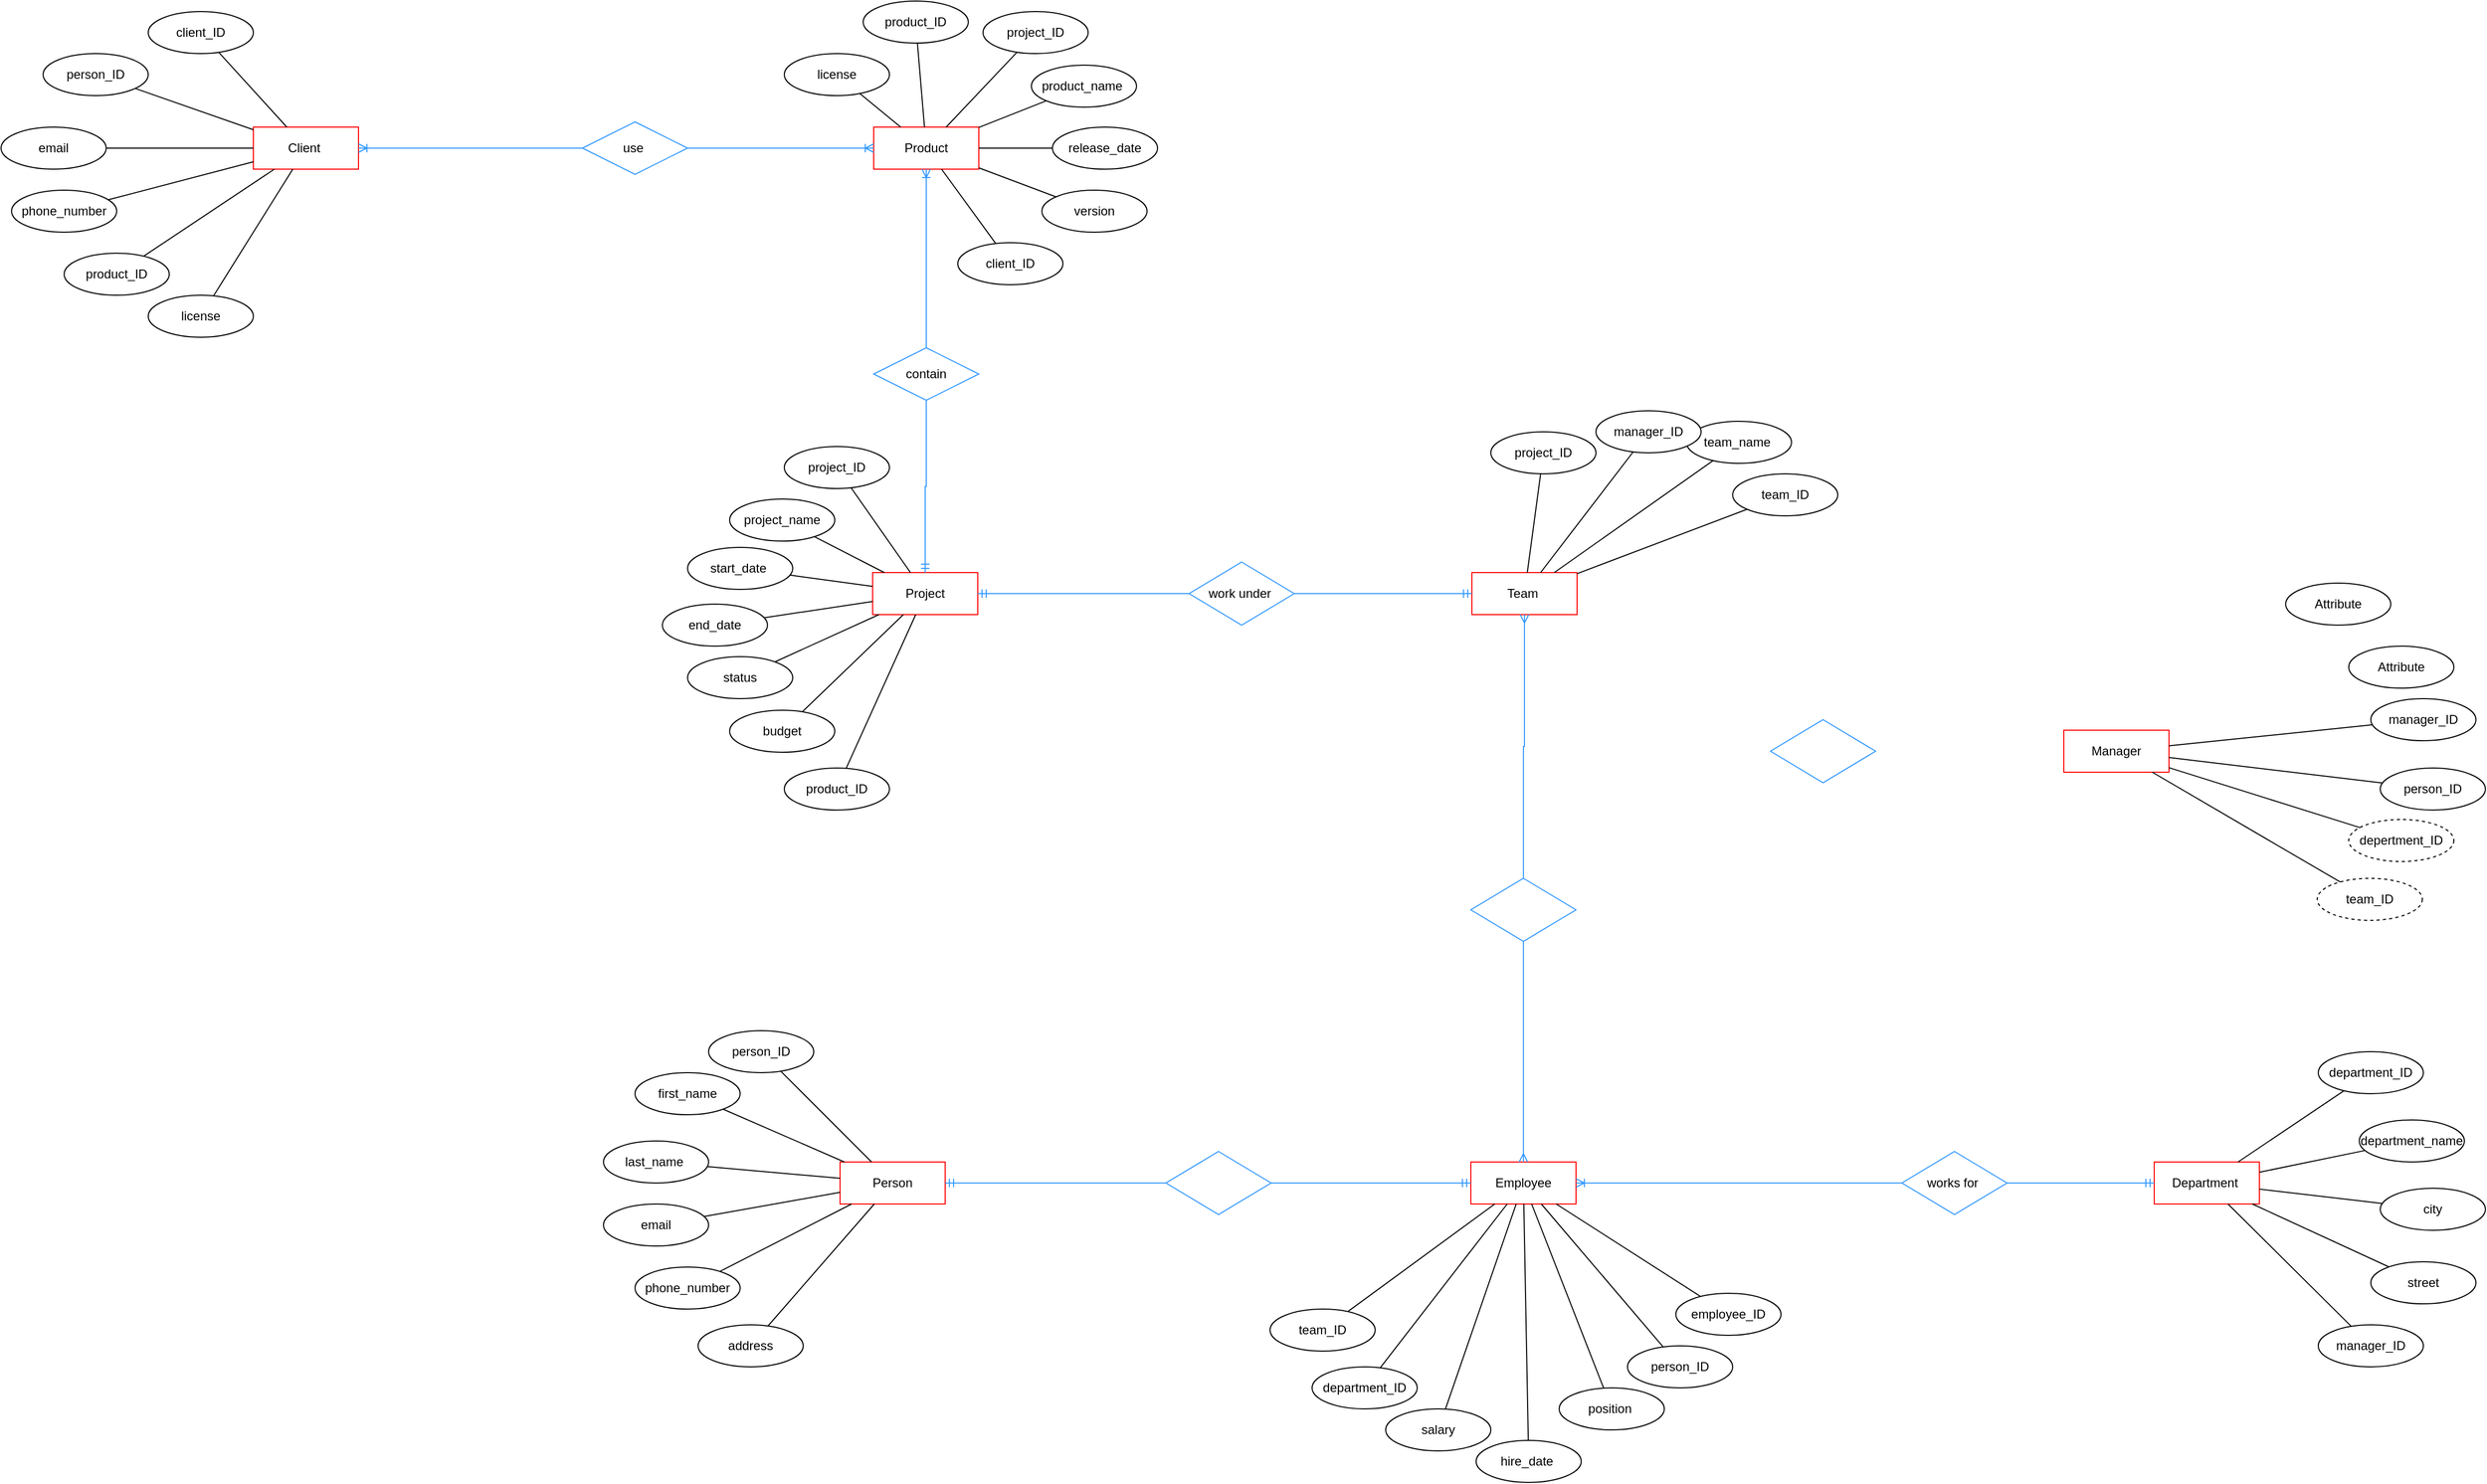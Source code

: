 <mxfile version="24.7.16">
  <diagram name="Сторінка-1" id="0Pz7Ob6YXoPbe005RDs7">
    <mxGraphModel dx="4300" dy="1883" grid="1" gridSize="10" guides="1" tooltips="1" connect="1" arrows="1" fold="1" page="1" pageScale="1" pageWidth="827" pageHeight="1169" math="0" shadow="0">
      <root>
        <mxCell id="0" />
        <mxCell id="1" parent="0" />
        <mxCell id="HCUcy7XUK_Hv5iFKnbys-1" value="person_ID" style="ellipse;whiteSpace=wrap;html=1;align=center;" vertex="1" parent="1">
          <mxGeometry x="1200" y="1370" width="100" height="40" as="geometry" />
        </mxCell>
        <mxCell id="HCUcy7XUK_Hv5iFKnbys-2" value="first_name" style="ellipse;whiteSpace=wrap;html=1;align=center;" vertex="1" parent="1">
          <mxGeometry x="1130" y="1410" width="100" height="40" as="geometry" />
        </mxCell>
        <mxCell id="HCUcy7XUK_Hv5iFKnbys-3" value="last_name&amp;nbsp;" style="ellipse;whiteSpace=wrap;html=1;align=center;" vertex="1" parent="1">
          <mxGeometry x="1100" y="1475" width="100" height="40" as="geometry" />
        </mxCell>
        <mxCell id="HCUcy7XUK_Hv5iFKnbys-4" value="email" style="ellipse;whiteSpace=wrap;html=1;align=center;" vertex="1" parent="1">
          <mxGeometry x="1100" y="1535" width="100" height="40" as="geometry" />
        </mxCell>
        <mxCell id="HCUcy7XUK_Hv5iFKnbys-5" value="phone_number" style="ellipse;whiteSpace=wrap;html=1;align=center;" vertex="1" parent="1">
          <mxGeometry x="1130" y="1595" width="100" height="40" as="geometry" />
        </mxCell>
        <mxCell id="HCUcy7XUK_Hv5iFKnbys-6" value="Person" style="whiteSpace=wrap;html=1;align=center;strokeColor=#FF0000;" vertex="1" parent="1">
          <mxGeometry x="1325" y="1495" width="100" height="40" as="geometry" />
        </mxCell>
        <mxCell id="HCUcy7XUK_Hv5iFKnbys-7" value="address" style="ellipse;whiteSpace=wrap;html=1;align=center;" vertex="1" parent="1">
          <mxGeometry x="1190" y="1650" width="100" height="40" as="geometry" />
        </mxCell>
        <mxCell id="HCUcy7XUK_Hv5iFKnbys-8" value="Employee" style="whiteSpace=wrap;html=1;align=center;strokeColor=#FF0000;" vertex="1" parent="1">
          <mxGeometry x="1925" y="1495" width="100" height="40" as="geometry" />
        </mxCell>
        <mxCell id="HCUcy7XUK_Hv5iFKnbys-9" value="employee_ID" style="ellipse;whiteSpace=wrap;html=1;align=center;" vertex="1" parent="1">
          <mxGeometry x="2120" y="1620" width="100" height="40" as="geometry" />
        </mxCell>
        <mxCell id="HCUcy7XUK_Hv5iFKnbys-10" value="person_ID" style="ellipse;whiteSpace=wrap;html=1;align=center;" vertex="1" parent="1">
          <mxGeometry x="2074" y="1670" width="100" height="40" as="geometry" />
        </mxCell>
        <mxCell id="HCUcy7XUK_Hv5iFKnbys-11" value="position&amp;nbsp;" style="ellipse;whiteSpace=wrap;html=1;align=center;" vertex="1" parent="1">
          <mxGeometry x="2009" y="1710" width="100" height="40" as="geometry" />
        </mxCell>
        <mxCell id="HCUcy7XUK_Hv5iFKnbys-12" value="hire_date&amp;nbsp;" style="ellipse;whiteSpace=wrap;html=1;align=center;" vertex="1" parent="1">
          <mxGeometry x="1930" y="1760" width="100" height="40" as="geometry" />
        </mxCell>
        <mxCell id="HCUcy7XUK_Hv5iFKnbys-13" value="salary" style="ellipse;whiteSpace=wrap;html=1;align=center;" vertex="1" parent="1">
          <mxGeometry x="1844" y="1730" width="100" height="40" as="geometry" />
        </mxCell>
        <mxCell id="HCUcy7XUK_Hv5iFKnbys-14" value="department_ID" style="ellipse;whiteSpace=wrap;html=1;align=center;" vertex="1" parent="1">
          <mxGeometry x="1774" y="1690" width="100" height="40" as="geometry" />
        </mxCell>
        <mxCell id="HCUcy7XUK_Hv5iFKnbys-15" value="team_ID" style="ellipse;whiteSpace=wrap;html=1;align=center;" vertex="1" parent="1">
          <mxGeometry x="1734" y="1635" width="100" height="40" as="geometry" />
        </mxCell>
        <mxCell id="HCUcy7XUK_Hv5iFKnbys-16" value="Department&amp;nbsp;" style="whiteSpace=wrap;html=1;align=center;strokeColor=#FF0000;" vertex="1" parent="1">
          <mxGeometry x="2575" y="1495" width="100" height="40" as="geometry" />
        </mxCell>
        <mxCell id="HCUcy7XUK_Hv5iFKnbys-17" value="department_ID" style="ellipse;whiteSpace=wrap;html=1;align=center;" vertex="1" parent="1">
          <mxGeometry x="2731" y="1390" width="100" height="40" as="geometry" />
        </mxCell>
        <mxCell id="HCUcy7XUK_Hv5iFKnbys-18" value="department_name" style="ellipse;whiteSpace=wrap;html=1;align=center;" vertex="1" parent="1">
          <mxGeometry x="2770" y="1455" width="100" height="40" as="geometry" />
        </mxCell>
        <mxCell id="HCUcy7XUK_Hv5iFKnbys-19" value="manager_ID" style="ellipse;whiteSpace=wrap;html=1;align=center;" vertex="1" parent="1">
          <mxGeometry x="2731" y="1650" width="100" height="40" as="geometry" />
        </mxCell>
        <mxCell id="HCUcy7XUK_Hv5iFKnbys-20" value="Team&amp;nbsp;" style="whiteSpace=wrap;html=1;align=center;strokeColor=#FF0000;" vertex="1" parent="1">
          <mxGeometry x="1926" y="934" width="100" height="40" as="geometry" />
        </mxCell>
        <mxCell id="HCUcy7XUK_Hv5iFKnbys-21" value="team_ID" style="ellipse;whiteSpace=wrap;html=1;align=center;" vertex="1" parent="1">
          <mxGeometry x="2174" y="840" width="100" height="40" as="geometry" />
        </mxCell>
        <mxCell id="HCUcy7XUK_Hv5iFKnbys-22" value="team_name&amp;nbsp;" style="ellipse;whiteSpace=wrap;html=1;align=center;" vertex="1" parent="1">
          <mxGeometry x="2130" y="790" width="100" height="40" as="geometry" />
        </mxCell>
        <mxCell id="HCUcy7XUK_Hv5iFKnbys-23" value="manager_ID" style="ellipse;whiteSpace=wrap;html=1;align=center;" vertex="1" parent="1">
          <mxGeometry x="2044" y="780" width="100" height="40" as="geometry" />
        </mxCell>
        <mxCell id="HCUcy7XUK_Hv5iFKnbys-24" value="project_ID" style="ellipse;whiteSpace=wrap;html=1;align=center;" vertex="1" parent="1">
          <mxGeometry x="1944" y="800" width="100" height="40" as="geometry" />
        </mxCell>
        <mxCell id="HCUcy7XUK_Hv5iFKnbys-25" value="Product" style="whiteSpace=wrap;html=1;align=center;strokeColor=#FF0000;" vertex="1" parent="1">
          <mxGeometry x="1357" y="510" width="100" height="40" as="geometry" />
        </mxCell>
        <mxCell id="HCUcy7XUK_Hv5iFKnbys-26" value="product_ID" style="ellipse;whiteSpace=wrap;html=1;align=center;" vertex="1" parent="1">
          <mxGeometry x="1347" y="390" width="100" height="40" as="geometry" />
        </mxCell>
        <mxCell id="HCUcy7XUK_Hv5iFKnbys-27" value="product_name&amp;nbsp;" style="ellipse;whiteSpace=wrap;html=1;align=center;" vertex="1" parent="1">
          <mxGeometry x="1507" y="451" width="100" height="40" as="geometry" />
        </mxCell>
        <mxCell id="HCUcy7XUK_Hv5iFKnbys-28" value="release_date" style="ellipse;whiteSpace=wrap;html=1;align=center;" vertex="1" parent="1">
          <mxGeometry x="1527" y="510" width="100" height="40" as="geometry" />
        </mxCell>
        <mxCell id="HCUcy7XUK_Hv5iFKnbys-29" value="version" style="ellipse;whiteSpace=wrap;html=1;align=center;" vertex="1" parent="1">
          <mxGeometry x="1517" y="570" width="100" height="40" as="geometry" />
        </mxCell>
        <mxCell id="HCUcy7XUK_Hv5iFKnbys-30" value="client_ID" style="ellipse;whiteSpace=wrap;html=1;align=center;" vertex="1" parent="1">
          <mxGeometry x="1437" y="620" width="100" height="40" as="geometry" />
        </mxCell>
        <mxCell id="HCUcy7XUK_Hv5iFKnbys-31" value="Project" style="whiteSpace=wrap;html=1;align=center;strokeColor=#FF0000;" vertex="1" parent="1">
          <mxGeometry x="1356" y="934" width="100" height="40" as="geometry" />
        </mxCell>
        <mxCell id="HCUcy7XUK_Hv5iFKnbys-32" value="project_ID" style="ellipse;whiteSpace=wrap;html=1;align=center;" vertex="1" parent="1">
          <mxGeometry x="1272" y="814" width="100" height="40" as="geometry" />
        </mxCell>
        <mxCell id="HCUcy7XUK_Hv5iFKnbys-33" value="project_name" style="ellipse;whiteSpace=wrap;html=1;align=center;" vertex="1" parent="1">
          <mxGeometry x="1220" y="864" width="100" height="40" as="geometry" />
        </mxCell>
        <mxCell id="HCUcy7XUK_Hv5iFKnbys-34" value="start_date&amp;nbsp;" style="ellipse;whiteSpace=wrap;html=1;align=center;" vertex="1" parent="1">
          <mxGeometry x="1180" y="910" width="100" height="40" as="geometry" />
        </mxCell>
        <mxCell id="HCUcy7XUK_Hv5iFKnbys-35" value="end_date" style="ellipse;whiteSpace=wrap;html=1;align=center;" vertex="1" parent="1">
          <mxGeometry x="1156" y="964" width="100" height="40" as="geometry" />
        </mxCell>
        <mxCell id="HCUcy7XUK_Hv5iFKnbys-36" value="status" style="ellipse;whiteSpace=wrap;html=1;align=center;" vertex="1" parent="1">
          <mxGeometry x="1180" y="1014" width="100" height="40" as="geometry" />
        </mxCell>
        <mxCell id="HCUcy7XUK_Hv5iFKnbys-37" value="budget" style="ellipse;whiteSpace=wrap;html=1;align=center;" vertex="1" parent="1">
          <mxGeometry x="1220" y="1065" width="100" height="40" as="geometry" />
        </mxCell>
        <mxCell id="HCUcy7XUK_Hv5iFKnbys-38" value="product_ID" style="ellipse;whiteSpace=wrap;html=1;align=center;" vertex="1" parent="1">
          <mxGeometry x="1272" y="1120" width="100" height="40" as="geometry" />
        </mxCell>
        <mxCell id="HCUcy7XUK_Hv5iFKnbys-39" value="Client&amp;nbsp;" style="whiteSpace=wrap;html=1;align=center;strokeColor=#FF0000;" vertex="1" parent="1">
          <mxGeometry x="767" y="510" width="100" height="40" as="geometry" />
        </mxCell>
        <mxCell id="HCUcy7XUK_Hv5iFKnbys-40" value="client_ID" style="ellipse;whiteSpace=wrap;html=1;align=center;" vertex="1" parent="1">
          <mxGeometry x="667" y="400" width="100" height="40" as="geometry" />
        </mxCell>
        <mxCell id="HCUcy7XUK_Hv5iFKnbys-41" value="" style="endArrow=none;html=1;rounded=0;" edge="1" parent="1" source="HCUcy7XUK_Hv5iFKnbys-1" target="HCUcy7XUK_Hv5iFKnbys-6">
          <mxGeometry relative="1" as="geometry">
            <mxPoint x="1620" y="1450" as="sourcePoint" />
            <mxPoint x="1780" y="1450" as="targetPoint" />
          </mxGeometry>
        </mxCell>
        <mxCell id="HCUcy7XUK_Hv5iFKnbys-42" value="" style="endArrow=none;html=1;rounded=0;" edge="1" parent="1" source="HCUcy7XUK_Hv5iFKnbys-2" target="HCUcy7XUK_Hv5iFKnbys-6">
          <mxGeometry relative="1" as="geometry">
            <mxPoint x="1490" y="1530" as="sourcePoint" />
            <mxPoint x="1650" y="1530" as="targetPoint" />
          </mxGeometry>
        </mxCell>
        <mxCell id="HCUcy7XUK_Hv5iFKnbys-43" value="" style="endArrow=none;html=1;rounded=0;" edge="1" parent="1" source="HCUcy7XUK_Hv5iFKnbys-3" target="HCUcy7XUK_Hv5iFKnbys-6">
          <mxGeometry relative="1" as="geometry">
            <mxPoint x="1490" y="1530" as="sourcePoint" />
            <mxPoint x="1650" y="1530" as="targetPoint" />
          </mxGeometry>
        </mxCell>
        <mxCell id="HCUcy7XUK_Hv5iFKnbys-44" value="" style="endArrow=none;html=1;rounded=0;" edge="1" parent="1" source="HCUcy7XUK_Hv5iFKnbys-4" target="HCUcy7XUK_Hv5iFKnbys-6">
          <mxGeometry relative="1" as="geometry">
            <mxPoint x="1490" y="1530" as="sourcePoint" />
            <mxPoint x="1650" y="1530" as="targetPoint" />
          </mxGeometry>
        </mxCell>
        <mxCell id="HCUcy7XUK_Hv5iFKnbys-45" value="" style="endArrow=none;html=1;rounded=0;" edge="1" parent="1" source="HCUcy7XUK_Hv5iFKnbys-5" target="HCUcy7XUK_Hv5iFKnbys-6">
          <mxGeometry relative="1" as="geometry">
            <mxPoint x="1490" y="1530" as="sourcePoint" />
            <mxPoint x="1650" y="1530" as="targetPoint" />
          </mxGeometry>
        </mxCell>
        <mxCell id="HCUcy7XUK_Hv5iFKnbys-46" value="" style="endArrow=none;html=1;rounded=0;" edge="1" parent="1" source="HCUcy7XUK_Hv5iFKnbys-7" target="HCUcy7XUK_Hv5iFKnbys-6">
          <mxGeometry relative="1" as="geometry">
            <mxPoint x="1490" y="1530" as="sourcePoint" />
            <mxPoint x="1650" y="1530" as="targetPoint" />
          </mxGeometry>
        </mxCell>
        <mxCell id="HCUcy7XUK_Hv5iFKnbys-47" value="" style="endArrow=none;html=1;rounded=0;" edge="1" parent="1" source="HCUcy7XUK_Hv5iFKnbys-21" target="HCUcy7XUK_Hv5iFKnbys-20">
          <mxGeometry relative="1" as="geometry">
            <mxPoint x="2276" y="1074" as="sourcePoint" />
            <mxPoint x="2436" y="1074" as="targetPoint" />
          </mxGeometry>
        </mxCell>
        <mxCell id="HCUcy7XUK_Hv5iFKnbys-48" value="" style="endArrow=none;html=1;rounded=0;" edge="1" parent="1" source="HCUcy7XUK_Hv5iFKnbys-22" target="HCUcy7XUK_Hv5iFKnbys-20">
          <mxGeometry relative="1" as="geometry">
            <mxPoint x="2276" y="1074" as="sourcePoint" />
            <mxPoint x="2436" y="1074" as="targetPoint" />
          </mxGeometry>
        </mxCell>
        <mxCell id="HCUcy7XUK_Hv5iFKnbys-49" value="" style="endArrow=none;html=1;rounded=0;" edge="1" parent="1" source="HCUcy7XUK_Hv5iFKnbys-23" target="HCUcy7XUK_Hv5iFKnbys-20">
          <mxGeometry relative="1" as="geometry">
            <mxPoint x="2276" y="1074" as="sourcePoint" />
            <mxPoint x="2436" y="1074" as="targetPoint" />
          </mxGeometry>
        </mxCell>
        <mxCell id="HCUcy7XUK_Hv5iFKnbys-50" value="" style="endArrow=none;html=1;rounded=0;" edge="1" parent="1" source="HCUcy7XUK_Hv5iFKnbys-24" target="HCUcy7XUK_Hv5iFKnbys-20">
          <mxGeometry relative="1" as="geometry">
            <mxPoint x="2276" y="1074" as="sourcePoint" />
            <mxPoint x="2436" y="1074" as="targetPoint" />
          </mxGeometry>
        </mxCell>
        <mxCell id="HCUcy7XUK_Hv5iFKnbys-51" value="" style="endArrow=none;html=1;rounded=0;" edge="1" parent="1" source="HCUcy7XUK_Hv5iFKnbys-32" target="HCUcy7XUK_Hv5iFKnbys-31">
          <mxGeometry relative="1" as="geometry">
            <mxPoint x="1333.409" y="874.749" as="sourcePoint" />
            <mxPoint x="1896" y="1064" as="targetPoint" />
          </mxGeometry>
        </mxCell>
        <mxCell id="HCUcy7XUK_Hv5iFKnbys-52" value="" style="endArrow=none;html=1;rounded=0;" edge="1" parent="1" source="HCUcy7XUK_Hv5iFKnbys-33" target="HCUcy7XUK_Hv5iFKnbys-31">
          <mxGeometry relative="1" as="geometry">
            <mxPoint x="1736" y="1064" as="sourcePoint" />
            <mxPoint x="1896" y="1064" as="targetPoint" />
          </mxGeometry>
        </mxCell>
        <mxCell id="HCUcy7XUK_Hv5iFKnbys-53" value="" style="endArrow=none;html=1;rounded=0;" edge="1" parent="1" source="HCUcy7XUK_Hv5iFKnbys-34" target="HCUcy7XUK_Hv5iFKnbys-31">
          <mxGeometry relative="1" as="geometry">
            <mxPoint x="1736" y="1064" as="sourcePoint" />
            <mxPoint x="1896" y="1064" as="targetPoint" />
          </mxGeometry>
        </mxCell>
        <mxCell id="HCUcy7XUK_Hv5iFKnbys-54" value="" style="endArrow=none;html=1;rounded=0;" edge="1" parent="1" source="HCUcy7XUK_Hv5iFKnbys-35" target="HCUcy7XUK_Hv5iFKnbys-31">
          <mxGeometry relative="1" as="geometry">
            <mxPoint x="1736" y="1064" as="sourcePoint" />
            <mxPoint x="1896" y="1064" as="targetPoint" />
          </mxGeometry>
        </mxCell>
        <mxCell id="HCUcy7XUK_Hv5iFKnbys-55" value="" style="endArrow=none;html=1;rounded=0;" edge="1" parent="1" source="HCUcy7XUK_Hv5iFKnbys-36" target="HCUcy7XUK_Hv5iFKnbys-31">
          <mxGeometry relative="1" as="geometry">
            <mxPoint x="1736" y="1064" as="sourcePoint" />
            <mxPoint x="1896" y="1064" as="targetPoint" />
          </mxGeometry>
        </mxCell>
        <mxCell id="HCUcy7XUK_Hv5iFKnbys-56" value="" style="endArrow=none;html=1;rounded=0;" edge="1" parent="1" source="HCUcy7XUK_Hv5iFKnbys-37" target="HCUcy7XUK_Hv5iFKnbys-31">
          <mxGeometry relative="1" as="geometry">
            <mxPoint x="1736" y="1064" as="sourcePoint" />
            <mxPoint x="1896" y="1064" as="targetPoint" />
          </mxGeometry>
        </mxCell>
        <mxCell id="HCUcy7XUK_Hv5iFKnbys-57" value="" style="endArrow=none;html=1;rounded=0;" edge="1" parent="1" source="HCUcy7XUK_Hv5iFKnbys-38" target="HCUcy7XUK_Hv5iFKnbys-31">
          <mxGeometry relative="1" as="geometry">
            <mxPoint x="1406" y="1106" as="sourcePoint" />
            <mxPoint x="1896" y="1064" as="targetPoint" />
          </mxGeometry>
        </mxCell>
        <mxCell id="HCUcy7XUK_Hv5iFKnbys-58" value="" style="endArrow=none;html=1;rounded=0;" edge="1" parent="1" source="HCUcy7XUK_Hv5iFKnbys-9" target="HCUcy7XUK_Hv5iFKnbys-8">
          <mxGeometry relative="1" as="geometry">
            <mxPoint x="1705" y="1555" as="sourcePoint" />
            <mxPoint x="1865" y="1555" as="targetPoint" />
          </mxGeometry>
        </mxCell>
        <mxCell id="HCUcy7XUK_Hv5iFKnbys-59" value="" style="endArrow=none;html=1;rounded=0;" edge="1" parent="1" source="HCUcy7XUK_Hv5iFKnbys-10" target="HCUcy7XUK_Hv5iFKnbys-8">
          <mxGeometry relative="1" as="geometry">
            <mxPoint x="1705" y="1555" as="sourcePoint" />
            <mxPoint x="1865" y="1555" as="targetPoint" />
          </mxGeometry>
        </mxCell>
        <mxCell id="HCUcy7XUK_Hv5iFKnbys-60" value="" style="endArrow=none;html=1;rounded=0;" edge="1" parent="1" source="HCUcy7XUK_Hv5iFKnbys-11" target="HCUcy7XUK_Hv5iFKnbys-8">
          <mxGeometry relative="1" as="geometry">
            <mxPoint x="1705" y="1555" as="sourcePoint" />
            <mxPoint x="1865" y="1555" as="targetPoint" />
          </mxGeometry>
        </mxCell>
        <mxCell id="HCUcy7XUK_Hv5iFKnbys-61" value="" style="endArrow=none;html=1;rounded=0;" edge="1" parent="1" source="HCUcy7XUK_Hv5iFKnbys-12" target="HCUcy7XUK_Hv5iFKnbys-8">
          <mxGeometry relative="1" as="geometry">
            <mxPoint x="1705" y="1555" as="sourcePoint" />
            <mxPoint x="1865" y="1555" as="targetPoint" />
          </mxGeometry>
        </mxCell>
        <mxCell id="HCUcy7XUK_Hv5iFKnbys-62" value="" style="endArrow=none;html=1;rounded=0;" edge="1" parent="1" source="HCUcy7XUK_Hv5iFKnbys-13" target="HCUcy7XUK_Hv5iFKnbys-8">
          <mxGeometry relative="1" as="geometry">
            <mxPoint x="1705" y="1555" as="sourcePoint" />
            <mxPoint x="1865" y="1555" as="targetPoint" />
          </mxGeometry>
        </mxCell>
        <mxCell id="HCUcy7XUK_Hv5iFKnbys-63" value="" style="endArrow=none;html=1;rounded=0;" edge="1" parent="1" source="HCUcy7XUK_Hv5iFKnbys-14" target="HCUcy7XUK_Hv5iFKnbys-8">
          <mxGeometry relative="1" as="geometry">
            <mxPoint x="1705" y="1555" as="sourcePoint" />
            <mxPoint x="1865" y="1555" as="targetPoint" />
          </mxGeometry>
        </mxCell>
        <mxCell id="HCUcy7XUK_Hv5iFKnbys-64" value="" style="endArrow=none;html=1;rounded=0;" edge="1" parent="1" source="HCUcy7XUK_Hv5iFKnbys-15" target="HCUcy7XUK_Hv5iFKnbys-8">
          <mxGeometry relative="1" as="geometry">
            <mxPoint x="1705" y="1555" as="sourcePoint" />
            <mxPoint x="1865" y="1555" as="targetPoint" />
          </mxGeometry>
        </mxCell>
        <mxCell id="HCUcy7XUK_Hv5iFKnbys-65" value="" style="endArrow=none;html=1;rounded=0;" edge="1" parent="1" source="HCUcy7XUK_Hv5iFKnbys-17" target="HCUcy7XUK_Hv5iFKnbys-16">
          <mxGeometry relative="1" as="geometry">
            <mxPoint x="2805.181" y="1444.182" as="sourcePoint" />
            <mxPoint x="2535" y="1645.82" as="targetPoint" />
          </mxGeometry>
        </mxCell>
        <mxCell id="HCUcy7XUK_Hv5iFKnbys-66" value="" style="endArrow=none;html=1;rounded=0;" edge="1" parent="1" source="HCUcy7XUK_Hv5iFKnbys-18" target="HCUcy7XUK_Hv5iFKnbys-16">
          <mxGeometry relative="1" as="geometry">
            <mxPoint x="2375" y="1645.82" as="sourcePoint" />
            <mxPoint x="2535" y="1645.82" as="targetPoint" />
          </mxGeometry>
        </mxCell>
        <mxCell id="HCUcy7XUK_Hv5iFKnbys-67" value="" style="endArrow=none;html=1;rounded=0;" edge="1" parent="1" source="HCUcy7XUK_Hv5iFKnbys-19" target="HCUcy7XUK_Hv5iFKnbys-16">
          <mxGeometry relative="1" as="geometry">
            <mxPoint x="2375" y="1645.82" as="sourcePoint" />
            <mxPoint x="2535" y="1645.82" as="targetPoint" />
          </mxGeometry>
        </mxCell>
        <mxCell id="HCUcy7XUK_Hv5iFKnbys-68" value="" style="endArrow=none;html=1;rounded=0;" edge="1" parent="1" source="HCUcy7XUK_Hv5iFKnbys-26" target="HCUcy7XUK_Hv5iFKnbys-25">
          <mxGeometry relative="1" as="geometry">
            <mxPoint x="1017" y="230" as="sourcePoint" />
            <mxPoint x="1177" y="230" as="targetPoint" />
          </mxGeometry>
        </mxCell>
        <mxCell id="HCUcy7XUK_Hv5iFKnbys-69" value="" style="endArrow=none;html=1;rounded=0;" edge="1" parent="1" source="HCUcy7XUK_Hv5iFKnbys-98" target="HCUcy7XUK_Hv5iFKnbys-16">
          <mxGeometry relative="1" as="geometry">
            <mxPoint x="2886" y="1535.82" as="sourcePoint" />
            <mxPoint x="2535" y="1645.82" as="targetPoint" />
          </mxGeometry>
        </mxCell>
        <mxCell id="HCUcy7XUK_Hv5iFKnbys-70" value="" style="endArrow=none;html=1;rounded=0;" edge="1" parent="1" source="HCUcy7XUK_Hv5iFKnbys-27" target="HCUcy7XUK_Hv5iFKnbys-25">
          <mxGeometry relative="1" as="geometry">
            <mxPoint x="1017" y="460" as="sourcePoint" />
            <mxPoint x="1177" y="460" as="targetPoint" />
          </mxGeometry>
        </mxCell>
        <mxCell id="HCUcy7XUK_Hv5iFKnbys-71" value="" style="endArrow=none;html=1;rounded=0;" edge="1" parent="1" source="HCUcy7XUK_Hv5iFKnbys-28" target="HCUcy7XUK_Hv5iFKnbys-25">
          <mxGeometry relative="1" as="geometry">
            <mxPoint x="1017" y="460" as="sourcePoint" />
            <mxPoint x="1177" y="460" as="targetPoint" />
          </mxGeometry>
        </mxCell>
        <mxCell id="HCUcy7XUK_Hv5iFKnbys-72" value="" style="endArrow=none;html=1;rounded=0;" edge="1" parent="1" source="HCUcy7XUK_Hv5iFKnbys-29" target="HCUcy7XUK_Hv5iFKnbys-25">
          <mxGeometry relative="1" as="geometry">
            <mxPoint x="1017" y="460" as="sourcePoint" />
            <mxPoint x="1177" y="460" as="targetPoint" />
          </mxGeometry>
        </mxCell>
        <mxCell id="HCUcy7XUK_Hv5iFKnbys-73" value="" style="endArrow=none;html=1;rounded=0;" edge="1" parent="1" source="HCUcy7XUK_Hv5iFKnbys-30" target="HCUcy7XUK_Hv5iFKnbys-25">
          <mxGeometry relative="1" as="geometry">
            <mxPoint x="1017" y="460" as="sourcePoint" />
            <mxPoint x="1177" y="460" as="targetPoint" />
          </mxGeometry>
        </mxCell>
        <mxCell id="HCUcy7XUK_Hv5iFKnbys-74" value="" style="shape=rhombus;html=1;dashed=0;whiteSpace=wrap;perimeter=rhombusPerimeter;strokeColor=#3399FF;" vertex="1" parent="1">
          <mxGeometry x="1635" y="1485" width="100" height="60" as="geometry" />
        </mxCell>
        <mxCell id="HCUcy7XUK_Hv5iFKnbys-75" value="Manager" style="whiteSpace=wrap;html=1;align=center;strokeColor=#FF0000;" vertex="1" parent="1">
          <mxGeometry x="2489" y="1084" width="100" height="40" as="geometry" />
        </mxCell>
        <mxCell id="HCUcy7XUK_Hv5iFKnbys-76" value="Attribute" style="ellipse;whiteSpace=wrap;html=1;align=center;" vertex="1" parent="1">
          <mxGeometry x="2700" y="944" width="100" height="40" as="geometry" />
        </mxCell>
        <mxCell id="HCUcy7XUK_Hv5iFKnbys-77" value="Attribute" style="ellipse;whiteSpace=wrap;html=1;align=center;" vertex="1" parent="1">
          <mxGeometry x="2760" y="1004" width="100" height="40" as="geometry" />
        </mxCell>
        <mxCell id="HCUcy7XUK_Hv5iFKnbys-78" value="person_ID" style="ellipse;whiteSpace=wrap;html=1;align=center;" vertex="1" parent="1">
          <mxGeometry x="2790" y="1120" width="100" height="40" as="geometry" />
        </mxCell>
        <mxCell id="HCUcy7XUK_Hv5iFKnbys-79" value="manager_ID" style="ellipse;whiteSpace=wrap;html=1;align=center;" vertex="1" parent="1">
          <mxGeometry x="2781" y="1054" width="100" height="40" as="geometry" />
        </mxCell>
        <mxCell id="HCUcy7XUK_Hv5iFKnbys-80" value="works for&amp;nbsp;" style="shape=rhombus;html=1;dashed=0;whiteSpace=wrap;perimeter=rhombusPerimeter;strokeColor=#3399FF;" vertex="1" parent="1">
          <mxGeometry x="2335" y="1485" width="100" height="60" as="geometry" />
        </mxCell>
        <mxCell id="HCUcy7XUK_Hv5iFKnbys-81" value="work under&amp;nbsp;" style="shape=rhombus;html=1;dashed=0;whiteSpace=wrap;perimeter=rhombusPerimeter;strokeColor=#3399FF;" vertex="1" parent="1">
          <mxGeometry x="1657" y="924" width="100" height="60" as="geometry" />
        </mxCell>
        <mxCell id="HCUcy7XUK_Hv5iFKnbys-82" value="project_ID" style="ellipse;whiteSpace=wrap;html=1;align=center;" vertex="1" parent="1">
          <mxGeometry x="1461" y="400" width="100" height="40" as="geometry" />
        </mxCell>
        <mxCell id="HCUcy7XUK_Hv5iFKnbys-83" value="" style="endArrow=none;html=1;rounded=0;" edge="1" parent="1" source="HCUcy7XUK_Hv5iFKnbys-82" target="HCUcy7XUK_Hv5iFKnbys-25">
          <mxGeometry relative="1" as="geometry">
            <mxPoint x="1627" y="720" as="sourcePoint" />
            <mxPoint x="1787" y="720" as="targetPoint" />
          </mxGeometry>
        </mxCell>
        <mxCell id="HCUcy7XUK_Hv5iFKnbys-84" value="person_ID" style="ellipse;whiteSpace=wrap;html=1;align=center;" vertex="1" parent="1">
          <mxGeometry x="567" y="440" width="100" height="40" as="geometry" />
        </mxCell>
        <mxCell id="HCUcy7XUK_Hv5iFKnbys-85" value="email" style="ellipse;whiteSpace=wrap;html=1;align=center;" vertex="1" parent="1">
          <mxGeometry x="527" y="510" width="100" height="40" as="geometry" />
        </mxCell>
        <mxCell id="HCUcy7XUK_Hv5iFKnbys-86" value="phone_number" style="ellipse;whiteSpace=wrap;html=1;align=center;" vertex="1" parent="1">
          <mxGeometry x="537" y="570" width="100" height="40" as="geometry" />
        </mxCell>
        <mxCell id="HCUcy7XUK_Hv5iFKnbys-87" value="product_ID" style="ellipse;whiteSpace=wrap;html=1;align=center;" vertex="1" parent="1">
          <mxGeometry x="587" y="630" width="100" height="40" as="geometry" />
        </mxCell>
        <mxCell id="HCUcy7XUK_Hv5iFKnbys-88" value="license" style="ellipse;whiteSpace=wrap;html=1;align=center;" vertex="1" parent="1">
          <mxGeometry x="667" y="670" width="100" height="40" as="geometry" />
        </mxCell>
        <mxCell id="HCUcy7XUK_Hv5iFKnbys-89" value="license" style="ellipse;whiteSpace=wrap;html=1;align=center;" vertex="1" parent="1">
          <mxGeometry x="1272" y="440" width="100" height="40" as="geometry" />
        </mxCell>
        <mxCell id="HCUcy7XUK_Hv5iFKnbys-90" value="" style="endArrow=none;html=1;rounded=0;" edge="1" parent="1" source="HCUcy7XUK_Hv5iFKnbys-89" target="HCUcy7XUK_Hv5iFKnbys-25">
          <mxGeometry relative="1" as="geometry">
            <mxPoint x="1409" y="440" as="sourcePoint" />
            <mxPoint x="1415" y="520" as="targetPoint" />
          </mxGeometry>
        </mxCell>
        <mxCell id="HCUcy7XUK_Hv5iFKnbys-91" value="" style="endArrow=none;html=1;rounded=0;" edge="1" parent="1" source="HCUcy7XUK_Hv5iFKnbys-39" target="HCUcy7XUK_Hv5iFKnbys-40">
          <mxGeometry relative="1" as="geometry">
            <mxPoint x="537" y="570" as="sourcePoint" />
            <mxPoint x="697" y="570" as="targetPoint" />
          </mxGeometry>
        </mxCell>
        <mxCell id="HCUcy7XUK_Hv5iFKnbys-92" value="" style="endArrow=none;html=1;rounded=0;" edge="1" parent="1" source="HCUcy7XUK_Hv5iFKnbys-39" target="HCUcy7XUK_Hv5iFKnbys-84">
          <mxGeometry relative="1" as="geometry">
            <mxPoint x="497" y="512.714" as="sourcePoint" />
            <mxPoint x="327" y="580" as="targetPoint" />
          </mxGeometry>
        </mxCell>
        <mxCell id="HCUcy7XUK_Hv5iFKnbys-93" value="" style="endArrow=none;html=1;rounded=0;" edge="1" parent="1" source="HCUcy7XUK_Hv5iFKnbys-39" target="HCUcy7XUK_Hv5iFKnbys-85">
          <mxGeometry relative="1" as="geometry">
            <mxPoint x="497" y="531.477" as="sourcePoint" />
            <mxPoint x="327" y="580" as="targetPoint" />
          </mxGeometry>
        </mxCell>
        <mxCell id="HCUcy7XUK_Hv5iFKnbys-94" value="" style="endArrow=none;html=1;rounded=0;" edge="1" parent="1" source="HCUcy7XUK_Hv5iFKnbys-86" target="HCUcy7XUK_Hv5iFKnbys-39">
          <mxGeometry relative="1" as="geometry">
            <mxPoint x="217" y="600" as="sourcePoint" />
            <mxPoint x="493.667" y="550" as="targetPoint" />
          </mxGeometry>
        </mxCell>
        <mxCell id="HCUcy7XUK_Hv5iFKnbys-95" value="" style="endArrow=none;html=1;rounded=0;" edge="1" parent="1" source="HCUcy7XUK_Hv5iFKnbys-87" target="HCUcy7XUK_Hv5iFKnbys-39">
          <mxGeometry relative="1" as="geometry">
            <mxPoint x="587" y="590" as="sourcePoint" />
            <mxPoint x="747" y="590" as="targetPoint" />
          </mxGeometry>
        </mxCell>
        <mxCell id="HCUcy7XUK_Hv5iFKnbys-96" value="" style="endArrow=none;html=1;rounded=0;" edge="1" parent="1" source="HCUcy7XUK_Hv5iFKnbys-88" target="HCUcy7XUK_Hv5iFKnbys-39">
          <mxGeometry relative="1" as="geometry">
            <mxPoint x="587" y="590" as="sourcePoint" />
            <mxPoint x="747" y="590" as="targetPoint" />
          </mxGeometry>
        </mxCell>
        <mxCell id="HCUcy7XUK_Hv5iFKnbys-97" value="" style="endArrow=none;html=1;rounded=0;" edge="1" parent="1" source="HCUcy7XUK_Hv5iFKnbys-79" target="HCUcy7XUK_Hv5iFKnbys-75">
          <mxGeometry relative="1" as="geometry">
            <mxPoint x="2955" y="974" as="sourcePoint" />
            <mxPoint x="3115" y="974" as="targetPoint" />
          </mxGeometry>
        </mxCell>
        <mxCell id="HCUcy7XUK_Hv5iFKnbys-98" value="city" style="ellipse;whiteSpace=wrap;html=1;align=center;" vertex="1" parent="1">
          <mxGeometry x="2790" y="1520" width="100" height="40" as="geometry" />
        </mxCell>
        <mxCell id="HCUcy7XUK_Hv5iFKnbys-99" value="street" style="ellipse;whiteSpace=wrap;html=1;align=center;" vertex="1" parent="1">
          <mxGeometry x="2781" y="1590" width="100" height="40" as="geometry" />
        </mxCell>
        <mxCell id="HCUcy7XUK_Hv5iFKnbys-100" value="" style="endArrow=none;html=1;rounded=0;" edge="1" parent="1" source="HCUcy7XUK_Hv5iFKnbys-16" target="HCUcy7XUK_Hv5iFKnbys-99">
          <mxGeometry relative="1" as="geometry">
            <mxPoint x="2566" y="1610" as="sourcePoint" />
            <mxPoint x="2726" y="1610" as="targetPoint" />
          </mxGeometry>
        </mxCell>
        <mxCell id="HCUcy7XUK_Hv5iFKnbys-101" value="depertment_ID" style="ellipse;whiteSpace=wrap;html=1;align=center;dashed=1;" vertex="1" parent="1">
          <mxGeometry x="2760" y="1169" width="100" height="40" as="geometry" />
        </mxCell>
        <mxCell id="HCUcy7XUK_Hv5iFKnbys-102" value="team_ID" style="ellipse;whiteSpace=wrap;html=1;align=center;dashed=1;" vertex="1" parent="1">
          <mxGeometry x="2730" y="1225" width="100" height="40" as="geometry" />
        </mxCell>
        <mxCell id="HCUcy7XUK_Hv5iFKnbys-103" value="" style="endArrow=none;html=1;rounded=0;" edge="1" parent="1" source="HCUcy7XUK_Hv5iFKnbys-101" target="HCUcy7XUK_Hv5iFKnbys-75">
          <mxGeometry relative="1" as="geometry">
            <mxPoint x="2385" y="1234" as="sourcePoint" />
            <mxPoint x="2545" y="1234" as="targetPoint" />
          </mxGeometry>
        </mxCell>
        <mxCell id="HCUcy7XUK_Hv5iFKnbys-104" value="" style="endArrow=none;html=1;rounded=0;" edge="1" parent="1" source="HCUcy7XUK_Hv5iFKnbys-102" target="HCUcy7XUK_Hv5iFKnbys-75">
          <mxGeometry relative="1" as="geometry">
            <mxPoint x="2385" y="1234" as="sourcePoint" />
            <mxPoint x="2545" y="1234" as="targetPoint" />
          </mxGeometry>
        </mxCell>
        <mxCell id="HCUcy7XUK_Hv5iFKnbys-105" value="use&amp;nbsp;" style="shape=rhombus;html=1;dashed=0;whiteSpace=wrap;perimeter=rhombusPerimeter;strokeColor=#3399FF;" vertex="1" parent="1">
          <mxGeometry x="1080" y="505" width="100" height="50" as="geometry" />
        </mxCell>
        <mxCell id="HCUcy7XUK_Hv5iFKnbys-106" value="" style="edgeStyle=entityRelationEdgeStyle;fontSize=12;html=1;endArrow=ERoneToMany;rounded=0;strokeColor=#3399FF;" edge="1" parent="1" source="HCUcy7XUK_Hv5iFKnbys-105" target="HCUcy7XUK_Hv5iFKnbys-39">
          <mxGeometry width="100" height="100" relative="1" as="geometry">
            <mxPoint x="1146" y="530" as="sourcePoint" />
            <mxPoint x="1113" y="520" as="targetPoint" />
          </mxGeometry>
        </mxCell>
        <mxCell id="HCUcy7XUK_Hv5iFKnbys-107" value="" style="edgeStyle=entityRelationEdgeStyle;fontSize=12;html=1;endArrow=ERoneToMany;rounded=0;strokeColor=#3399FF;" edge="1" parent="1" source="HCUcy7XUK_Hv5iFKnbys-105" target="HCUcy7XUK_Hv5iFKnbys-25">
          <mxGeometry width="100" height="100" relative="1" as="geometry">
            <mxPoint x="947" y="620" as="sourcePoint" />
            <mxPoint x="1047" y="520" as="targetPoint" />
          </mxGeometry>
        </mxCell>
        <mxCell id="HCUcy7XUK_Hv5iFKnbys-108" value="" style="edgeStyle=entityRelationEdgeStyle;fontSize=12;html=1;endArrow=ERmandOne;rounded=0;strokeColor=#3399FF;" edge="1" parent="1" source="HCUcy7XUK_Hv5iFKnbys-81" target="HCUcy7XUK_Hv5iFKnbys-20">
          <mxGeometry width="100" height="100" relative="1" as="geometry">
            <mxPoint x="1766" y="866" as="sourcePoint" />
            <mxPoint x="1866" y="766" as="targetPoint" />
          </mxGeometry>
        </mxCell>
        <mxCell id="HCUcy7XUK_Hv5iFKnbys-109" value="" style="edgeStyle=entityRelationEdgeStyle;fontSize=12;html=1;endArrow=ERmandOne;rounded=0;strokeColor=#3399FF;" edge="1" parent="1" source="HCUcy7XUK_Hv5iFKnbys-81" target="HCUcy7XUK_Hv5iFKnbys-31">
          <mxGeometry width="100" height="100" relative="1" as="geometry">
            <mxPoint x="1766" y="866" as="sourcePoint" />
            <mxPoint x="1866" y="766" as="targetPoint" />
          </mxGeometry>
        </mxCell>
        <mxCell id="HCUcy7XUK_Hv5iFKnbys-110" value="contain" style="shape=rhombus;html=1;dashed=0;whiteSpace=wrap;perimeter=rhombusPerimeter;strokeColor=#3399FF;" vertex="1" parent="1">
          <mxGeometry x="1357" y="720" width="100" height="50" as="geometry" />
        </mxCell>
        <mxCell id="HCUcy7XUK_Hv5iFKnbys-111" value="" style="edgeStyle=elbowEdgeStyle;fontSize=12;html=1;endArrow=ERoneToMany;rounded=0;elbow=vertical;strokeColor=#3399FF;" edge="1" parent="1" source="HCUcy7XUK_Hv5iFKnbys-110" target="HCUcy7XUK_Hv5iFKnbys-25">
          <mxGeometry width="100" height="100" relative="1" as="geometry">
            <mxPoint x="1367" y="850" as="sourcePoint" />
            <mxPoint x="1397" y="610" as="targetPoint" />
          </mxGeometry>
        </mxCell>
        <mxCell id="HCUcy7XUK_Hv5iFKnbys-112" value="" style="edgeStyle=elbowEdgeStyle;fontSize=12;html=1;endArrow=ERmandOne;rounded=0;elbow=vertical;strokeColor=#3399FF;" edge="1" parent="1" source="HCUcy7XUK_Hv5iFKnbys-110" target="HCUcy7XUK_Hv5iFKnbys-31">
          <mxGeometry width="100" height="100" relative="1" as="geometry">
            <mxPoint x="1367" y="850" as="sourcePoint" />
            <mxPoint x="1467" y="750" as="targetPoint" />
          </mxGeometry>
        </mxCell>
        <mxCell id="HCUcy7XUK_Hv5iFKnbys-113" value="" style="edgeStyle=entityRelationEdgeStyle;fontSize=12;html=1;endArrow=ERmandOne;rounded=0;strokeColor=#3399FF;" edge="1" parent="1" source="HCUcy7XUK_Hv5iFKnbys-74" target="HCUcy7XUK_Hv5iFKnbys-8">
          <mxGeometry width="100" height="100" relative="1" as="geometry">
            <mxPoint x="1595" y="1450" as="sourcePoint" />
            <mxPoint x="1695" y="1350" as="targetPoint" />
          </mxGeometry>
        </mxCell>
        <mxCell id="HCUcy7XUK_Hv5iFKnbys-114" value="" style="edgeStyle=elbowEdgeStyle;fontSize=12;html=1;endArrow=ERmandOne;rounded=0;strokeColor=#3399FF;elbow=vertical;" edge="1" parent="1" source="HCUcy7XUK_Hv5iFKnbys-74" target="HCUcy7XUK_Hv5iFKnbys-6">
          <mxGeometry width="100" height="100" relative="1" as="geometry">
            <mxPoint x="1595" y="1450" as="sourcePoint" />
            <mxPoint x="1695" y="1350" as="targetPoint" />
          </mxGeometry>
        </mxCell>
        <mxCell id="HCUcy7XUK_Hv5iFKnbys-115" value="" style="edgeStyle=entityRelationEdgeStyle;fontSize=12;html=1;endArrow=ERmandOne;rounded=0;strokeColor=#3399FF;" edge="1" parent="1" source="HCUcy7XUK_Hv5iFKnbys-80" target="HCUcy7XUK_Hv5iFKnbys-16">
          <mxGeometry width="100" height="100" relative="1" as="geometry">
            <mxPoint x="2135" y="1500" as="sourcePoint" />
            <mxPoint x="2235" y="1400" as="targetPoint" />
          </mxGeometry>
        </mxCell>
        <mxCell id="HCUcy7XUK_Hv5iFKnbys-116" value="" style="edgeStyle=entityRelationEdgeStyle;fontSize=12;html=1;endArrow=ERoneToMany;rounded=0;strokeColor=#3399FF;" edge="1" parent="1" source="HCUcy7XUK_Hv5iFKnbys-80" target="HCUcy7XUK_Hv5iFKnbys-8">
          <mxGeometry width="100" height="100" relative="1" as="geometry">
            <mxPoint x="2135" y="1500" as="sourcePoint" />
            <mxPoint x="2235" y="1400" as="targetPoint" />
          </mxGeometry>
        </mxCell>
        <mxCell id="HCUcy7XUK_Hv5iFKnbys-117" value="" style="shape=rhombus;html=1;dashed=0;whiteSpace=wrap;perimeter=rhombusPerimeter;strokeColor=#3399FF;" vertex="1" parent="1">
          <mxGeometry x="1925" y="1225" width="100" height="60" as="geometry" />
        </mxCell>
        <mxCell id="HCUcy7XUK_Hv5iFKnbys-118" value="" style="edgeStyle=elbowEdgeStyle;fontSize=12;html=1;endArrow=ERmany;rounded=0;elbow=vertical;strokeColor=#3399FF;" edge="1" parent="1" source="HCUcy7XUK_Hv5iFKnbys-117" target="HCUcy7XUK_Hv5iFKnbys-8">
          <mxGeometry width="100" height="100" relative="1" as="geometry">
            <mxPoint x="2330" y="1330" as="sourcePoint" />
            <mxPoint x="2430" y="1230" as="targetPoint" />
          </mxGeometry>
        </mxCell>
        <mxCell id="HCUcy7XUK_Hv5iFKnbys-119" value="" style="edgeStyle=elbowEdgeStyle;fontSize=12;html=1;endArrow=ERmany;rounded=0;elbow=vertical;strokeColor=#3399FF;" edge="1" parent="1" source="HCUcy7XUK_Hv5iFKnbys-117" target="HCUcy7XUK_Hv5iFKnbys-20">
          <mxGeometry width="100" height="100" relative="1" as="geometry">
            <mxPoint x="2330" y="1330" as="sourcePoint" />
            <mxPoint x="2430" y="1230" as="targetPoint" />
          </mxGeometry>
        </mxCell>
        <mxCell id="HCUcy7XUK_Hv5iFKnbys-120" value="" style="endArrow=none;html=1;rounded=0;" edge="1" parent="1" source="HCUcy7XUK_Hv5iFKnbys-75" target="HCUcy7XUK_Hv5iFKnbys-78">
          <mxGeometry relative="1" as="geometry">
            <mxPoint x="2480" y="1200" as="sourcePoint" />
            <mxPoint x="2640" y="1200" as="targetPoint" />
          </mxGeometry>
        </mxCell>
        <mxCell id="HCUcy7XUK_Hv5iFKnbys-122" value="" style="shape=rhombus;html=1;dashed=0;whiteSpace=wrap;perimeter=rhombusPerimeter;strokeColor=#3399FF;" vertex="1" parent="1">
          <mxGeometry x="2210" y="1074" width="100" height="60" as="geometry" />
        </mxCell>
      </root>
    </mxGraphModel>
  </diagram>
</mxfile>
